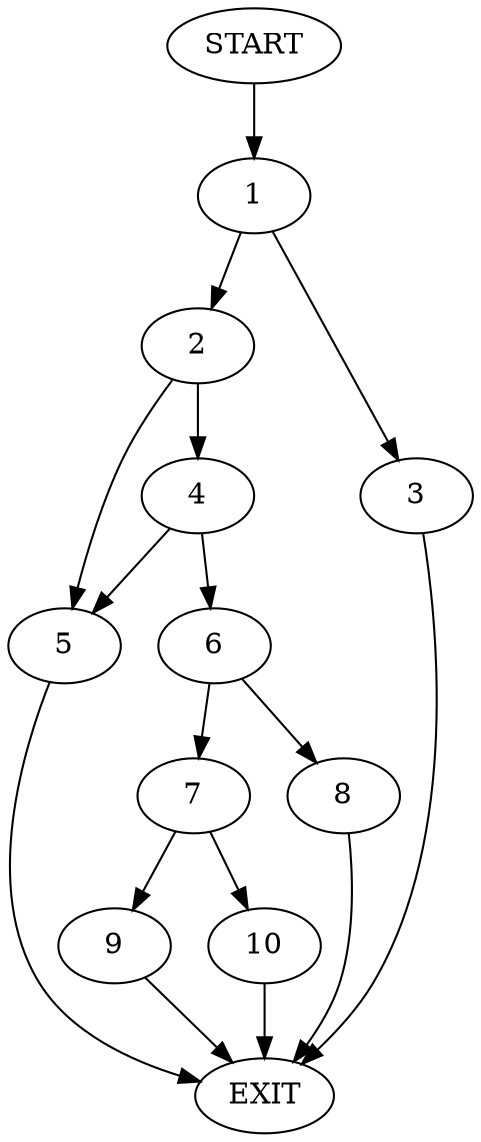 digraph {
0 [label="START"]
11 [label="EXIT"]
0 -> 1
1 -> 2
1 -> 3
2 -> 4
2 -> 5
3 -> 11
4 -> 6
4 -> 5
5 -> 11
6 -> 7
6 -> 8
8 -> 11
7 -> 9
7 -> 10
10 -> 11
9 -> 11
}
